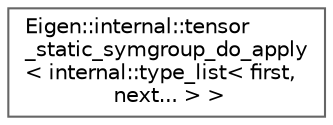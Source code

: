 digraph "类继承关系图"
{
 // LATEX_PDF_SIZE
  bgcolor="transparent";
  edge [fontname=Helvetica,fontsize=10,labelfontname=Helvetica,labelfontsize=10];
  node [fontname=Helvetica,fontsize=10,shape=box,height=0.2,width=0.4];
  rankdir="LR";
  Node0 [id="Node000000",label="Eigen::internal::tensor\l_static_symgroup_do_apply\l\< internal::type_list\< first,\l next... \> \>",height=0.2,width=0.4,color="grey40", fillcolor="white", style="filled",URL="$struct_eigen_1_1internal_1_1tensor__static__symgroup__do__apply_3_01internal_1_1type__list_3_01first_00_01next_8_8_8_01_4_01_4.html",tooltip=" "];
}
